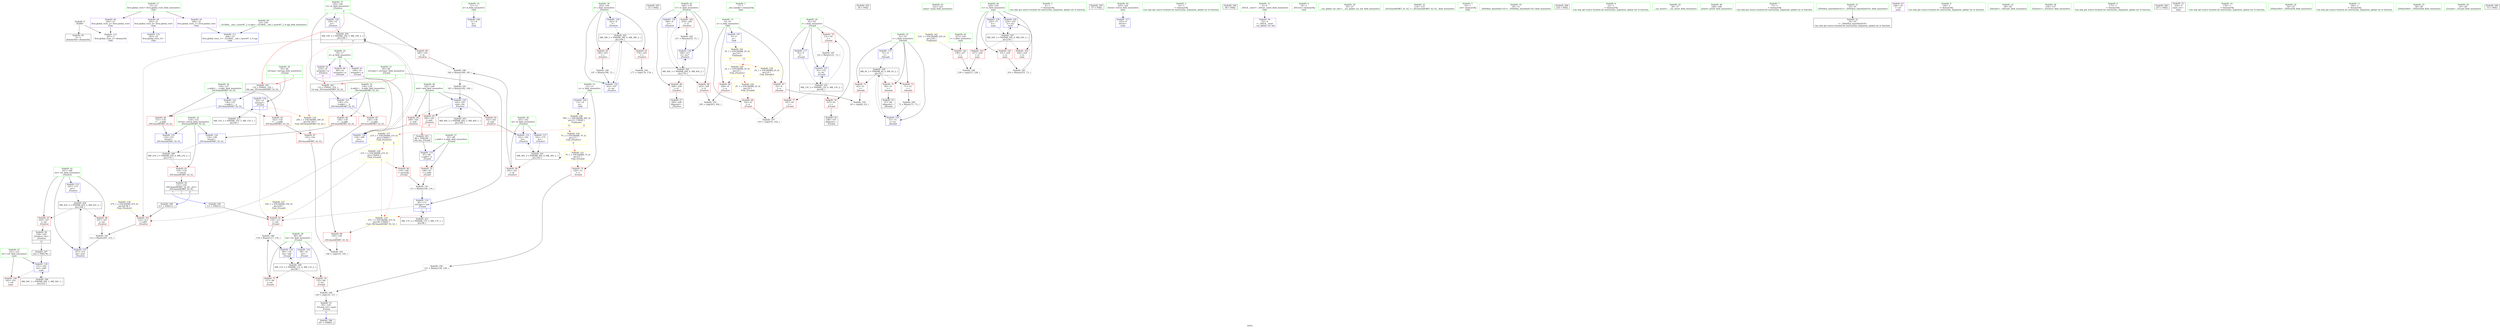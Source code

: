digraph "SVFG" {
	label="SVFG";

	Node0x563bafb5baf0 [shape=record,color=grey,label="{NodeID: 0\nNullPtr}"];
	Node0x563bafb5baf0 -> Node0x563bafb78050[style=solid];
	Node0x563bafb5baf0 -> Node0x563bafb77c20[style=solid];
	Node0x563bafb76f00 [shape=record,color=red,label="{NodeID: 97\n220\<--167\n\<--ret\n_Z5solvev\n}"];
	Node0x563bafb76f00 -> Node0x563bafb78730[style=solid];
	Node0x563bafb74fc0 [shape=record,color=green,label="{NodeID: 14\n11\<--12\nk\<--k_field_insensitive\nGlob }"];
	Node0x563bafb74fc0 -> Node0x563bafb77820[style=solid];
	Node0x563bafb7aa60 [shape=record,color=grey,label="{NodeID: 194\n177 = cmp(176, 178, )\n}"];
	Node0x563bafb77b20 [shape=record,color=blue,label="{NodeID: 111\n264\<--23\nllvm.global_ctors_1\<--_GLOBAL__sub_I_azure97_2_0.cpp\nGlob }"];
	Node0x563bafb75d60 [shape=record,color=green,label="{NodeID: 28\n89\<--90\nret\<--ret_field_insensitive\n_Z3cand\n}"];
	Node0x563bafb75d60 -> Node0x563bafb79590[style=solid];
	Node0x563bafb75d60 -> Node0x563bafb79660[style=solid];
	Node0x563bafb75d60 -> Node0x563bafb7c820[style=solid];
	Node0x563bafb75d60 -> Node0x563bafb7cb60[style=solid];
	Node0x563bafba1070 [shape=record,color=black,label="{NodeID: 291\n33 = PHI()\n}"];
	Node0x563bafb8bbb0 [shape=record,color=black,label="{NodeID: 208\nMR_23V_3 = PHI(MR_23V_4, MR_23V_2, )\npts\{135 \}\n}"];
	Node0x563bafb8bbb0 -> Node0x563bafb79b40[style=dashed];
	Node0x563bafb7cf70 [shape=record,color=blue,label="{NodeID: 125\n134\<--151\nretval\<--\n_ZSt3maxIdERKT_S2_S2_\n}"];
	Node0x563bafb7cf70 -> Node0x563bafb8bbb0[style=dashed];
	Node0x563bafb76920 [shape=record,color=green,label="{NodeID: 42\n169\<--170\ni1\<--i1_field_insensitive\n_Z5solvev\n}"];
	Node0x563bafb76920 -> Node0x563bafb76fd0[style=solid];
	Node0x563bafb76920 -> Node0x563bafb770a0[style=solid];
	Node0x563bafb76920 -> Node0x563bafb77170[style=solid];
	Node0x563bafb76920 -> Node0x563bafb7d6c0[style=solid];
	Node0x563bafb76920 -> Node0x563bafb7d860[style=solid];
	Node0x563bafb7dad0 [shape=record,color=blue,label="{NodeID: 139\n231\<--242\nret\<--call1\nmain\n}"];
	Node0x563bafb7dad0 -> Node0x563bafb77650[style=dashed];
	Node0x563bafb7dad0 -> Node0x563bafb8b1b0[style=dashed];
	Node0x563bafb78590 [shape=record,color=black,label="{NodeID: 56\n131\<--154\n_ZSt3maxIdERKT_S2_S2__ret\<--\n_ZSt3maxIdERKT_S2_S2_\n|{<s0>7|<s1>9}}"];
	Node0x563bafb78590:s0 -> Node0x563bafba1410[style=solid,color=blue];
	Node0x563bafb78590:s1 -> Node0x563bafba1910[style=solid,color=blue];
	Node0x563bafb79180 [shape=record,color=red,label="{NodeID: 70\n126\<--13\n\<--u\n_Z3cand\n}"];
	Node0x563bafb79180 -> Node0x563bafb80d30[style=solid];
	Node0x563bafb79ce0 [shape=record,color=red,label="{NodeID: 84\n151\<--136\n\<--__a.addr\n_ZSt3maxIdERKT_S2_S2_\n}"];
	Node0x563bafb79ce0 -> Node0x563bafb7cf70[style=solid];
	Node0x563bafb74050 [shape=record,color=green,label="{NodeID: 1\n7\<--1\n__dso_handle\<--dummyObj\nGlob }"];
	Node0x563bafb7ffb0 [shape=record,color=grey,label="{NodeID: 181\n213 = Binary(207, 212, )\n}"];
	Node0x563bafb7ffb0 -> Node0x563bafb7d790[style=solid];
	Node0x563bafb76fd0 [shape=record,color=red,label="{NodeID: 98\n203\<--169\n\<--i1\n_Z5solvev\n}"];
	Node0x563bafb76fd0 -> Node0x563bafb7a8e0[style=solid];
	Node0x563bafb750c0 [shape=record,color=green,label="{NodeID: 15\n13\<--15\nu\<--u_field_insensitive\nGlob }"];
	Node0x563bafb750c0 -> Node0x563bafb79180[style=solid];
	Node0x563bafb750c0 -> Node0x563bafb77920[style=solid];
	Node0x563bafb7abe0 [shape=record,color=grey,label="{NodeID: 195\n64 = cmp(62, 63, )\n}"];
	Node0x563bafb77c20 [shape=record,color=blue, style = dotted,label="{NodeID: 112\n265\<--3\nllvm.global_ctors_2\<--dummyVal\nGlob }"];
	Node0x563bafb75e30 [shape=record,color=green,label="{NodeID: 29\n91\<--92\ni\<--i_field_insensitive\n_Z3cand\n}"];
	Node0x563bafb75e30 -> Node0x563bafb79730[style=solid];
	Node0x563bafb75e30 -> Node0x563bafb79800[style=solid];
	Node0x563bafb75e30 -> Node0x563bafb798d0[style=solid];
	Node0x563bafb75e30 -> Node0x563bafb7c8f0[style=solid];
	Node0x563bafb75e30 -> Node0x563bafb7cc30[style=solid];
	Node0x563bafba1140 [shape=record,color=black,label="{NodeID: 292\n56 = PHI()\n}"];
	Node0x563bafb8c0b0 [shape=record,color=black,label="{NodeID: 209\nMR_11V_3 = PHI(MR_11V_4, MR_11V_2, )\npts\{90 \}\n}"];
	Node0x563bafb8c0b0 -> Node0x563bafb79590[style=dashed];
	Node0x563bafb8c0b0 -> Node0x563bafb79660[style=dashed];
	Node0x563bafb8c0b0 -> Node0x563bafb7cb60[style=dashed];
	Node0x563bafb7d040 [shape=record,color=blue,label="{NodeID: 126\n159\<--14\nlo\<--\n_Z5solvev\n}"];
	Node0x563bafb7d040 -> Node0x563bafb893b0[style=dashed];
	Node0x563bafb769f0 [shape=record,color=green,label="{NodeID: 43\n222\<--223\nmain\<--main_field_insensitive\n}"];
	Node0x563bafb7dba0 [shape=record,color=blue,label="{NodeID: 140\n229\<--252\ntc\<--inc\nmain\n}"];
	Node0x563bafb7dba0 -> Node0x563bafb8b6b0[style=dashed];
	Node0x563bafb78660 [shape=record,color=black,label="{NodeID: 57\n209\<--208\nidxprom\<--\n_Z5solvev\n}"];
	Node0x563bafb90500 [shape=record,color=yellow,style=double,label="{NodeID: 237\n21V_1 = ENCHI(MR_21V_0)\npts\{170000 \}\nFun[_Z5solvev]|{|<s1>8|<s2>9}}"];
	Node0x563bafb90500 -> Node0x563bafb77240[style=dashed];
	Node0x563bafb90500:s1 -> Node0x563bafb8fcf0[style=dashed,color=red];
	Node0x563bafb90500:s2 -> Node0x563bafb8f4b0[style=dashed,color=red];
	Node0x563bafb79250 [shape=record,color=red,label="{NodeID: 71\n62\<--51\n\<--i\n_Z4readv\n}"];
	Node0x563bafb79250 -> Node0x563bafb7abe0[style=solid];
	Node0x563bafb79db0 [shape=record,color=red,label="{NodeID: 85\n144\<--138\n\<--__b.addr\n_ZSt3maxIdERKT_S2_S2_\n}"];
	Node0x563bafb79db0 -> Node0x563bafb7a020[style=solid];
	Node0x563bafb740e0 [shape=record,color=green,label="{NodeID: 2\n9\<--1\n\<--dummyObj\nCan only get source location for instruction, argument, global var or function.}"];
	Node0x563bafb80130 [shape=record,color=grey,label="{NodeID: 182\n217 = Binary(216, 73, )\n}"];
	Node0x563bafb80130 -> Node0x563bafb7d860[style=solid];
	Node0x563bafb770a0 [shape=record,color=red,label="{NodeID: 99\n208\<--169\n\<--i1\n_Z5solvev\n}"];
	Node0x563bafb770a0 -> Node0x563bafb78660[style=solid];
	Node0x563bafb751c0 [shape=record,color=green,label="{NodeID: 16\n16\<--17\np\<--p_field_insensitive\nGlob }"];
	Node0x563bafb751c0 -> Node0x563bafb788d0[style=solid];
	Node0x563bafb751c0 -> Node0x563bafb789a0[style=solid];
	Node0x563bafb751c0 -> Node0x563bafb78a70[style=solid];
	Node0x563bafb7ad60 [shape=record,color=grey,label="{NodeID: 196\n129 = cmp(125, 127, )\n}"];
	Node0x563bafb7ad60 -> Node0x563bafb784c0[style=solid];
	Node0x563bafb77d20 [shape=record,color=blue,label="{NodeID: 113\n51\<--9\ni\<--\n_Z4readv\n}"];
	Node0x563bafb77d20 -> Node0x563bafb88eb0[style=dashed];
	Node0x563bafb75f00 [shape=record,color=green,label="{NodeID: 30\n93\<--94\nref.tmp\<--ref.tmp_field_insensitive\n_Z3cand\n|{|<s1>7}}"];
	Node0x563bafb75f00 -> Node0x563bafb7c9c0[style=solid];
	Node0x563bafb75f00:s1 -> Node0x563bafba1b50[style=solid,color=red];
	Node0x563bafba1210 [shape=record,color=black,label="{NodeID: 293\n57 = PHI()\n}"];
	Node0x563bafb8c5b0 [shape=record,color=black,label="{NodeID: 210\nMR_13V_3 = PHI(MR_13V_4, MR_13V_2, )\npts\{92 \}\n}"];
	Node0x563bafb8c5b0 -> Node0x563bafb79730[style=dashed];
	Node0x563bafb8c5b0 -> Node0x563bafb79800[style=dashed];
	Node0x563bafb8c5b0 -> Node0x563bafb798d0[style=dashed];
	Node0x563bafb8c5b0 -> Node0x563bafb7cc30[style=dashed];
	Node0x563bafb7d110 [shape=record,color=blue,label="{NodeID: 127\n161\<--173\nhi\<--\n_Z5solvev\n}"];
	Node0x563bafb7d110 -> Node0x563bafb898b0[style=dashed];
	Node0x563bafb76af0 [shape=record,color=green,label="{NodeID: 44\n225\<--226\nretval\<--retval_field_insensitive\nmain\n}"];
	Node0x563bafb76af0 -> Node0x563bafb7d930[style=solid];
	Node0x563bafb78730 [shape=record,color=black,label="{NodeID: 58\n158\<--220\n_Z5solvev_ret\<--\n_Z5solvev\n|{<s0>12}}"];
	Node0x563bafb78730:s0 -> Node0x563bafba16d0[style=solid,color=blue];
	Node0x563bafb905e0 [shape=record,color=yellow,style=double,label="{NodeID: 238\n47V_1 = ENCHI(MR_47V_0)\npts\{94 96 \}\nFun[_Z5solvev]}"];
	Node0x563bafb905e0 -> Node0x563bafb77240[style=dashed];
	Node0x563bafb79320 [shape=record,color=red,label="{NodeID: 72\n66\<--51\n\<--i\n_Z4readv\n}"];
	Node0x563bafb79320 -> Node0x563bafb78320[style=solid];
	Node0x563bafb79e80 [shape=record,color=red,label="{NodeID: 86\n148\<--138\n\<--__b.addr\n_ZSt3maxIdERKT_S2_S2_\n}"];
	Node0x563bafb79e80 -> Node0x563bafb7cea0[style=solid];
	Node0x563bafb74170 [shape=record,color=green,label="{NodeID: 3\n14\<--1\n\<--dummyObj\nCan only get source location for instruction, argument, global var or function.}"];
	Node0x563bafb802b0 [shape=record,color=grey,label="{NodeID: 183\n183 = Binary(182, 184, )\n}"];
	Node0x563bafb802b0 -> Node0x563bafb7d2b0[style=solid];
	Node0x563bafb77170 [shape=record,color=red,label="{NodeID: 100\n216\<--169\n\<--i1\n_Z5solvev\n}"];
	Node0x563bafb77170 -> Node0x563bafb80130[style=solid];
	Node0x563bafb752c0 [shape=record,color=green,label="{NodeID: 17\n21\<--25\nllvm.global_ctors\<--llvm.global_ctors_field_insensitive\nGlob }"];
	Node0x563bafb752c0 -> Node0x563bafb78c10[style=solid];
	Node0x563bafb752c0 -> Node0x563bafb78d10[style=solid];
	Node0x563bafb752c0 -> Node0x563bafb78e10[style=solid];
	Node0x563bafb7aee0 [shape=record,color=grey,label="{NodeID: 197\n103 = cmp(101, 102, )\n}"];
	Node0x563bafb7c6c0 [shape=record,color=blue,label="{NodeID: 114\n51\<--72\ni\<--inc\n_Z4readv\n}"];
	Node0x563bafb7c6c0 -> Node0x563bafb88eb0[style=dashed];
	Node0x563bafb75fd0 [shape=record,color=green,label="{NodeID: 31\n95\<--96\nref.tmp1\<--ref.tmp1_field_insensitive\n_Z3cand\n|{|<s1>7}}"];
	Node0x563bafb75fd0 -> Node0x563bafb7ca90[style=solid];
	Node0x563bafb75fd0:s1 -> Node0x563bafba1d90[style=solid,color=red];
	Node0x563bafba1310 [shape=record,color=black,label="{NodeID: 294\n69 = PHI()\n}"];
	Node0x563bafb8cab0 [shape=record,color=black,label="{NodeID: 211\nMR_15V_2 = PHI(MR_15V_3, MR_15V_1, )\npts\{94 \}\n}"];
	Node0x563bafb8cab0 -> Node0x563bafb7c9c0[style=dashed];
	Node0x563bafb7d1e0 [shape=record,color=blue,label="{NodeID: 128\n163\<--9\ni\<--\n_Z5solvev\n}"];
	Node0x563bafb7d1e0 -> Node0x563bafb89db0[style=dashed];
	Node0x563bafb76bc0 [shape=record,color=green,label="{NodeID: 45\n227\<--228\nt\<--t_field_insensitive\nmain\n}"];
	Node0x563bafb76bc0 -> Node0x563bafb77310[style=solid];
	Node0x563bafb78800 [shape=record,color=purple,label="{NodeID: 59\n32\<--4\n\<--_ZStL8__ioinit\n__cxx_global_var_init\n}"];
	Node0x563bafb906c0 [shape=record,color=yellow,style=double,label="{NodeID: 239\n2V_1 = ENCHI(MR_2V_0)\npts\{10 \}\nFun[_Z4readv]}"];
	Node0x563bafb906c0 -> Node0x563bafb78f10[style=dashed];
	Node0x563bafb793f0 [shape=record,color=red,label="{NodeID: 73\n71\<--51\n\<--i\n_Z4readv\n}"];
	Node0x563bafb793f0 -> Node0x563bafb80bb0[style=solid];
	Node0x563bafb79f50 [shape=record,color=red,label="{NodeID: 87\n143\<--142\n\<--\n_ZSt3maxIdERKT_S2_S2_\n}"];
	Node0x563bafb79f50 -> Node0x563bafb7a760[style=solid];
	Node0x563bafb74200 [shape=record,color=green,label="{NodeID: 4\n18\<--1\n_ZSt3cin\<--dummyObj\nGlob }"];
	Node0x563bafb80430 [shape=record,color=grey,label="{NodeID: 184\n197 = Binary(196, 73, )\n}"];
	Node0x563bafb80430 -> Node0x563bafb7d520[style=solid];
	Node0x563bafb77240 [shape=record,color=red,label="{NodeID: 101\n212\<--211\n\<--call5\n_Z5solvev\n}"];
	Node0x563bafb77240 -> Node0x563bafb7ffb0[style=solid];
	Node0x563bafb753c0 [shape=record,color=green,label="{NodeID: 18\n26\<--27\n__cxx_global_var_init\<--__cxx_global_var_init_field_insensitive\n}"];
	Node0x563bafb7b060 [shape=record,color=grey,label="{NodeID: 198\n239 = cmp(237, 238, )\n}"];
	Node0x563bafb7c750 [shape=record,color=blue,label="{NodeID: 115\n87\<--86\nx.addr\<--x\n_Z3cand\n}"];
	Node0x563bafb7c750 -> Node0x563bafb794c0[style=dashed];
	Node0x563bafb760a0 [shape=record,color=green,label="{NodeID: 32\n114\<--115\n_ZSt3maxIdERKT_S2_S2_\<--_ZSt3maxIdERKT_S2_S2__field_insensitive\n}"];
	Node0x563bafba1410 [shape=record,color=black,label="{NodeID: 295\n113 = PHI(131, )\n}"];
	Node0x563bafba1410 -> Node0x563bafb79a70[style=solid];
	Node0x563bafb8cfb0 [shape=record,color=black,label="{NodeID: 212\nMR_17V_2 = PHI(MR_17V_3, MR_17V_1, )\npts\{96 \}\n}"];
	Node0x563bafb8cfb0 -> Node0x563bafb7ca90[style=dashed];
	Node0x563bafb7d2b0 [shape=record,color=blue,label="{NodeID: 129\n165\<--183\nmid\<--div\n_Z5solvev\n}"];
	Node0x563bafb7d2b0 -> Node0x563bafb7a430[style=dashed];
	Node0x563bafb7d2b0 -> Node0x563bafb7a500[style=dashed];
	Node0x563bafb7d2b0 -> Node0x563bafb7a5d0[style=dashed];
	Node0x563bafb7d2b0 -> Node0x563bafb8a2b0[style=dashed];
	Node0x563bafb76c90 [shape=record,color=green,label="{NodeID: 46\n229\<--230\ntc\<--tc_field_insensitive\nmain\n}"];
	Node0x563bafb76c90 -> Node0x563bafb773e0[style=solid];
	Node0x563bafb76c90 -> Node0x563bafb774b0[style=solid];
	Node0x563bafb76c90 -> Node0x563bafb77580[style=solid];
	Node0x563bafb76c90 -> Node0x563bafb7da00[style=solid];
	Node0x563bafb76c90 -> Node0x563bafb7dba0[style=solid];
	Node0x563bafb788d0 [shape=record,color=purple,label="{NodeID: 60\n68\<--16\narrayidx\<--p\n_Z4readv\n}"];
	Node0x563bafb794c0 [shape=record,color=red,label="{NodeID: 74\n106\<--87\n\<--x.addr\n_Z3cand\n}"];
	Node0x563bafb794c0 -> Node0x563bafb80eb0[style=solid];
	Node0x563bafb7a020 [shape=record,color=red,label="{NodeID: 88\n145\<--144\n\<--\n_ZSt3maxIdERKT_S2_S2_\n}"];
	Node0x563bafb7a020 -> Node0x563bafb7a760[style=solid];
	Node0x563bafb74a40 [shape=record,color=green,label="{NodeID: 5\n19\<--1\n.str\<--dummyObj\nGlob }"];
	Node0x563bafb805b0 [shape=record,color=grey,label="{NodeID: 185\n252 = Binary(251, 73, )\n}"];
	Node0x563bafb805b0 -> Node0x563bafb7dba0[style=solid];
	Node0x563bafb77310 [shape=record,color=red,label="{NodeID: 102\n238\<--227\n\<--t\nmain\n}"];
	Node0x563bafb77310 -> Node0x563bafb7b060[style=solid];
	Node0x563bafb754c0 [shape=record,color=green,label="{NodeID: 19\n30\<--31\n_ZNSt8ios_base4InitC1Ev\<--_ZNSt8ios_base4InitC1Ev_field_insensitive\n}"];
	Node0x563bafb88eb0 [shape=record,color=black,label="{NodeID: 199\nMR_4V_3 = PHI(MR_4V_4, MR_4V_2, )\npts\{52 \}\n}"];
	Node0x563bafb88eb0 -> Node0x563bafb79250[style=dashed];
	Node0x563bafb88eb0 -> Node0x563bafb79320[style=dashed];
	Node0x563bafb88eb0 -> Node0x563bafb793f0[style=dashed];
	Node0x563bafb88eb0 -> Node0x563bafb7c6c0[style=dashed];
	Node0x563bafb7c820 [shape=record,color=blue,label="{NodeID: 116\n89\<--14\nret\<--\n_Z3cand\n}"];
	Node0x563bafb7c820 -> Node0x563bafb8c0b0[style=dashed];
	Node0x563bafb761a0 [shape=record,color=green,label="{NodeID: 33\n134\<--135\nretval\<--retval_field_insensitive\n_ZSt3maxIdERKT_S2_S2_\n}"];
	Node0x563bafb761a0 -> Node0x563bafb79b40[style=solid];
	Node0x563bafb761a0 -> Node0x563bafb7cea0[style=solid];
	Node0x563bafb761a0 -> Node0x563bafb7cf70[style=solid];
	Node0x563bafba1600 [shape=record,color=black,label="{NodeID: 296\n234 = PHI()\n}"];
	Node0x563bafb7d380 [shape=record,color=blue,label="{NodeID: 130\n159\<--189\nlo\<--\n_Z5solvev\n}"];
	Node0x563bafb7d380 -> Node0x563bafb893b0[style=dashed];
	Node0x563bafb76d60 [shape=record,color=green,label="{NodeID: 47\n231\<--232\nret\<--ret_field_insensitive\nmain\n}"];
	Node0x563bafb76d60 -> Node0x563bafb77650[style=solid];
	Node0x563bafb76d60 -> Node0x563bafb7dad0[style=solid];
	Node0x563bafb8fc10 [shape=record,color=yellow,style=double,label="{NodeID: 227\n19V_1 = ENCHI(MR_19V_0)\npts\{160 \}\nFun[_Z3cand]}"];
	Node0x563bafb8fc10 -> Node0x563bafb79a70[style=dashed];
	Node0x563bafb789a0 [shape=record,color=purple,label="{NodeID: 61\n109\<--16\narrayidx\<--p\n_Z3cand\n}"];
	Node0x563bafb789a0 -> Node0x563bafb799a0[style=solid];
	Node0x563bafb908b0 [shape=record,color=yellow,style=double,label="{NodeID: 241\n2V_1 = ENCHI(MR_2V_0)\npts\{10 \}\nFun[main]|{<s0>11|<s1>12}}"];
	Node0x563bafb908b0:s0 -> Node0x563bafb906c0[style=dashed,color=red];
	Node0x563bafb908b0:s1 -> Node0x563bafb8fdd0[style=dashed,color=red];
	Node0x563bafb79590 [shape=record,color=red,label="{NodeID: 75\n117\<--89\n\<--ret\n_Z3cand\n}"];
	Node0x563bafb79590 -> Node0x563bafb80730[style=solid];
	Node0x563bafb7a0f0 [shape=record,color=red,label="{NodeID: 89\n180\<--159\n\<--lo\n_Z5solvev\n}"];
	Node0x563bafb7a0f0 -> Node0x563bafb80a30[style=solid];
	Node0x563bafb74ad0 [shape=record,color=green,label="{NodeID: 6\n22\<--1\n\<--dummyObj\nCan only get source location for instruction, argument, global var or function.}"];
	Node0x563bafb80730 [shape=record,color=grey,label="{NodeID: 186\n118 = Binary(117, 116, )\n}"];
	Node0x563bafb80730 -> Node0x563bafb7cb60[style=solid];
	Node0x563bafb773e0 [shape=record,color=red,label="{NodeID: 103\n237\<--229\n\<--tc\nmain\n}"];
	Node0x563bafb773e0 -> Node0x563bafb7b060[style=solid];
	Node0x563bafb755c0 [shape=record,color=green,label="{NodeID: 20\n36\<--37\n__cxa_atexit\<--__cxa_atexit_field_insensitive\n}"];
	Node0x563bafb893b0 [shape=record,color=black,label="{NodeID: 200\nMR_19V_3 = PHI(MR_19V_5, MR_19V_2, )\npts\{160 \}\n|{|<s4>9}}"];
	Node0x563bafb893b0 -> Node0x563bafb7a0f0[style=dashed];
	Node0x563bafb893b0 -> Node0x563bafb77240[style=dashed];
	Node0x563bafb893b0 -> Node0x563bafb7d380[style=dashed];
	Node0x563bafb893b0 -> Node0x563bafb893b0[style=dashed];
	Node0x563bafb893b0:s4 -> Node0x563bafb8eb90[style=dashed,color=red];
	Node0x563bafb7c8f0 [shape=record,color=blue,label="{NodeID: 117\n91\<--9\ni\<--\n_Z3cand\n}"];
	Node0x563bafb7c8f0 -> Node0x563bafb8c5b0[style=dashed];
	Node0x563bafb76270 [shape=record,color=green,label="{NodeID: 34\n136\<--137\n__a.addr\<--__a.addr_field_insensitive\n_ZSt3maxIdERKT_S2_S2_\n}"];
	Node0x563bafb76270 -> Node0x563bafb79c10[style=solid];
	Node0x563bafb76270 -> Node0x563bafb79ce0[style=solid];
	Node0x563bafb76270 -> Node0x563bafb7cd00[style=solid];
	Node0x563bafba16d0 [shape=record,color=black,label="{NodeID: 297\n242 = PHI(158, )\n}"];
	Node0x563bafba16d0 -> Node0x563bafb7dad0[style=solid];
	Node0x563bafb7d450 [shape=record,color=blue,label="{NodeID: 131\n161\<--192\nhi\<--\n_Z5solvev\n}"];
	Node0x563bafb7d450 -> Node0x563bafb898b0[style=dashed];
	Node0x563bafb77e50 [shape=record,color=green,label="{NodeID: 48\n248\<--249\nprintf\<--printf_field_insensitive\n}"];
	Node0x563bafb8fcf0 [shape=record,color=yellow,style=double,label="{NodeID: 228\n21V_1 = ENCHI(MR_21V_0)\npts\{170000 \}\nFun[_Z3cand]|{|<s2>7}}"];
	Node0x563bafb8fcf0 -> Node0x563bafb799a0[style=dashed];
	Node0x563bafb8fcf0 -> Node0x563bafb79a70[style=dashed];
	Node0x563bafb8fcf0:s2 -> Node0x563bafb8f4b0[style=dashed,color=red];
	Node0x563bafb78a70 [shape=record,color=purple,label="{NodeID: 62\n210\<--16\narrayidx\<--p\n_Z5solvev\n|{<s0>9}}"];
	Node0x563bafb78a70:s0 -> Node0x563bafba1d90[style=solid,color=red];
	Node0x563bafb79660 [shape=record,color=red,label="{NodeID: 76\n125\<--89\n\<--ret\n_Z3cand\n}"];
	Node0x563bafb79660 -> Node0x563bafb7ad60[style=solid];
	Node0x563bafb7a1c0 [shape=record,color=red,label="{NodeID: 90\n181\<--161\n\<--hi\n_Z5solvev\n}"];
	Node0x563bafb7a1c0 -> Node0x563bafb80a30[style=solid];
	Node0x563bafb74b60 [shape=record,color=green,label="{NodeID: 7\n73\<--1\n\<--dummyObj\nCan only get source location for instruction, argument, global var or function.}"];
	Node0x563bafb808b0 [shape=record,color=grey,label="{NodeID: 187\n122 = Binary(121, 73, )\n}"];
	Node0x563bafb808b0 -> Node0x563bafb7cc30[style=solid];
	Node0x563bafb774b0 [shape=record,color=red,label="{NodeID: 104\n244\<--229\n\<--tc\nmain\n}"];
	Node0x563bafb756c0 [shape=record,color=green,label="{NodeID: 21\n35\<--41\n_ZNSt8ios_base4InitD1Ev\<--_ZNSt8ios_base4InitD1Ev_field_insensitive\n}"];
	Node0x563bafb756c0 -> Node0x563bafb78220[style=solid];
	Node0x563bafb898b0 [shape=record,color=black,label="{NodeID: 201\nMR_36V_3 = PHI(MR_36V_4, MR_36V_2, )\npts\{162 \}\n}"];
	Node0x563bafb898b0 -> Node0x563bafb7a1c0[style=dashed];
	Node0x563bafb898b0 -> Node0x563bafb7d450[style=dashed];
	Node0x563bafb898b0 -> Node0x563bafb898b0[style=dashed];
	Node0x563bafb7c9c0 [shape=record,color=blue,label="{NodeID: 118\n93\<--14\nref.tmp\<--\n_Z3cand\n|{|<s2>7}}"];
	Node0x563bafb7c9c0 -> Node0x563bafb79a70[style=dashed];
	Node0x563bafb7c9c0 -> Node0x563bafb8cab0[style=dashed];
	Node0x563bafb7c9c0:s2 -> Node0x563bafb8eb90[style=dashed,color=red];
	Node0x563bafb76340 [shape=record,color=green,label="{NodeID: 35\n138\<--139\n__b.addr\<--__b.addr_field_insensitive\n_ZSt3maxIdERKT_S2_S2_\n}"];
	Node0x563bafb76340 -> Node0x563bafb79db0[style=solid];
	Node0x563bafb76340 -> Node0x563bafb79e80[style=solid];
	Node0x563bafb76340 -> Node0x563bafb7cdd0[style=solid];
	Node0x563bafba1800 [shape=record,color=black,label="{NodeID: 298\n187 = PHI(85, )\n}"];
	Node0x563bafb7d520 [shape=record,color=blue,label="{NodeID: 132\n163\<--197\ni\<--inc\n_Z5solvev\n}"];
	Node0x563bafb7d520 -> Node0x563bafb89db0[style=dashed];
	Node0x563bafb77f50 [shape=record,color=green,label="{NodeID: 49\n23\<--259\n_GLOBAL__sub_I_azure97_2_0.cpp\<--_GLOBAL__sub_I_azure97_2_0.cpp_field_insensitive\n}"];
	Node0x563bafb77f50 -> Node0x563bafb77b20[style=solid];
	Node0x563bafb8fdd0 [shape=record,color=yellow,style=double,label="{NodeID: 229\n2V_1 = ENCHI(MR_2V_0)\npts\{10 \}\nFun[_Z5solvev]|{|<s1>8}}"];
	Node0x563bafb8fdd0 -> Node0x563bafb790b0[style=dashed];
	Node0x563bafb8fdd0:s1 -> Node0x563bafb8f5c0[style=dashed,color=red];
	Node0x563bafb78b40 [shape=record,color=purple,label="{NodeID: 63\n246\<--19\n\<--.str\nmain\n}"];
	Node0x563bafb90aa0 [shape=record,color=yellow,style=double,label="{NodeID: 243\n52V_1 = ENCHI(MR_52V_0)\npts\{228 \}\nFun[main]}"];
	Node0x563bafb90aa0 -> Node0x563bafb77310[style=dashed];
	Node0x563bafb79730 [shape=record,color=red,label="{NodeID: 77\n101\<--91\n\<--i\n_Z3cand\n}"];
	Node0x563bafb79730 -> Node0x563bafb7aee0[style=solid];
	Node0x563bafb7a290 [shape=record,color=red,label="{NodeID: 91\n176\<--163\n\<--i\n_Z5solvev\n}"];
	Node0x563bafb7a290 -> Node0x563bafb7aa60[style=solid];
	Node0x563bafb74bf0 [shape=record,color=green,label="{NodeID: 8\n128\<--1\n\<--dummyObj\nCan only get source location for instruction, argument, global var or function.}"];
	Node0x563bafb80a30 [shape=record,color=grey,label="{NodeID: 188\n182 = Binary(180, 181, )\n}"];
	Node0x563bafb80a30 -> Node0x563bafb802b0[style=solid];
	Node0x563bafb77580 [shape=record,color=red,label="{NodeID: 105\n251\<--229\n\<--tc\nmain\n}"];
	Node0x563bafb77580 -> Node0x563bafb805b0[style=solid];
	Node0x563bafb757c0 [shape=record,color=green,label="{NodeID: 22\n48\<--49\n_Z4readv\<--_Z4readv_field_insensitive\n}"];
	Node0x563bafb89db0 [shape=record,color=black,label="{NodeID: 202\nMR_38V_3 = PHI(MR_38V_4, MR_38V_2, )\npts\{164 \}\n}"];
	Node0x563bafb89db0 -> Node0x563bafb7a290[style=dashed];
	Node0x563bafb89db0 -> Node0x563bafb7a360[style=dashed];
	Node0x563bafb89db0 -> Node0x563bafb7d520[style=dashed];
	Node0x563bafb7ca90 [shape=record,color=blue,label="{NodeID: 119\n95\<--111\nref.tmp1\<--sub\n_Z3cand\n|{|<s2>7}}"];
	Node0x563bafb7ca90 -> Node0x563bafb79a70[style=dashed];
	Node0x563bafb7ca90 -> Node0x563bafb8cfb0[style=dashed];
	Node0x563bafb7ca90:s2 -> Node0x563bafb8f4b0[style=dashed,color=red];
	Node0x563bafb76410 [shape=record,color=green,label="{NodeID: 36\n156\<--157\n_Z5solvev\<--_Z5solvev_field_insensitive\n}"];
	Node0x563bafba1910 [shape=record,color=black,label="{NodeID: 299\n211 = PHI(131, )\n}"];
	Node0x563bafba1910 -> Node0x563bafb77240[style=solid];
	Node0x563bafb7d5f0 [shape=record,color=blue,label="{NodeID: 133\n167\<--173\nret\<--\n_Z5solvev\n}"];
	Node0x563bafb7d5f0 -> Node0x563bafb8a7b0[style=dashed];
	Node0x563bafb78050 [shape=record,color=black,label="{NodeID: 50\n2\<--3\ndummyVal\<--dummyVal\n}"];
	Node0x563bafb8fee0 [shape=record,color=yellow,style=double,label="{NodeID: 230\n7V_1 = ENCHI(MR_7V_0)\npts\{15 \}\nFun[_Z5solvev]|{<s0>8}}"];
	Node0x563bafb8fee0:s0 -> Node0x563bafb8f6d0[style=dashed,color=red];
	Node0x563bafb78c10 [shape=record,color=purple,label="{NodeID: 64\n263\<--21\nllvm.global_ctors_0\<--llvm.global_ctors\nGlob }"];
	Node0x563bafb78c10 -> Node0x563bafb77a20[style=solid];
	Node0x563bafb79800 [shape=record,color=red,label="{NodeID: 78\n107\<--91\n\<--i\n_Z3cand\n}"];
	Node0x563bafb79800 -> Node0x563bafb783f0[style=solid];
	Node0x563bafb7a360 [shape=record,color=red,label="{NodeID: 92\n196\<--163\n\<--i\n_Z5solvev\n}"];
	Node0x563bafb7a360 -> Node0x563bafb80430[style=solid];
	Node0x563bafb74c80 [shape=record,color=green,label="{NodeID: 9\n173\<--1\n\<--dummyObj\nCan only get source location for instruction, argument, global var or function.}"];
	Node0x563bafb80bb0 [shape=record,color=grey,label="{NodeID: 189\n72 = Binary(71, 73, )\n}"];
	Node0x563bafb80bb0 -> Node0x563bafb7c6c0[style=solid];
	Node0x563bafb77650 [shape=record,color=red,label="{NodeID: 106\n245\<--231\n\<--ret\nmain\n}"];
	Node0x563bafb758c0 [shape=record,color=green,label="{NodeID: 23\n51\<--52\ni\<--i_field_insensitive\n_Z4readv\n}"];
	Node0x563bafb758c0 -> Node0x563bafb79250[style=solid];
	Node0x563bafb758c0 -> Node0x563bafb79320[style=solid];
	Node0x563bafb758c0 -> Node0x563bafb793f0[style=solid];
	Node0x563bafb758c0 -> Node0x563bafb77d20[style=solid];
	Node0x563bafb758c0 -> Node0x563bafb7c6c0[style=solid];
	Node0x563bafb8a2b0 [shape=record,color=black,label="{NodeID: 203\nMR_40V_2 = PHI(MR_40V_3, MR_40V_1, )\npts\{166 \}\n}"];
	Node0x563bafb8a2b0 -> Node0x563bafb7d2b0[style=dashed];
	Node0x563bafb7cb60 [shape=record,color=blue,label="{NodeID: 120\n89\<--118\nret\<--add\n_Z3cand\n}"];
	Node0x563bafb7cb60 -> Node0x563bafb8c0b0[style=dashed];
	Node0x563bafb76510 [shape=record,color=green,label="{NodeID: 37\n159\<--160\nlo\<--lo_field_insensitive\n_Z5solvev\n|{|<s3>9}}"];
	Node0x563bafb76510 -> Node0x563bafb7a0f0[style=solid];
	Node0x563bafb76510 -> Node0x563bafb7d040[style=solid];
	Node0x563bafb76510 -> Node0x563bafb7d380[style=solid];
	Node0x563bafb76510:s3 -> Node0x563bafba1b50[style=solid,color=red];
	Node0x563bafba1a80 [shape=record,color=black,label="{NodeID: 300\n247 = PHI()\n}"];
	Node0x563bafb7d6c0 [shape=record,color=blue,label="{NodeID: 134\n169\<--9\ni1\<--\n_Z5solvev\n}"];
	Node0x563bafb7d6c0 -> Node0x563bafb8acb0[style=dashed];
	Node0x563bafb78150 [shape=record,color=black,label="{NodeID: 51\n224\<--9\nmain_ret\<--\nmain\n}"];
	Node0x563bafb78d10 [shape=record,color=purple,label="{NodeID: 65\n264\<--21\nllvm.global_ctors_1\<--llvm.global_ctors\nGlob }"];
	Node0x563bafb78d10 -> Node0x563bafb77b20[style=solid];
	Node0x563bafb798d0 [shape=record,color=red,label="{NodeID: 79\n121\<--91\n\<--i\n_Z3cand\n}"];
	Node0x563bafb798d0 -> Node0x563bafb808b0[style=solid];
	Node0x563bafb7a430 [shape=record,color=red,label="{NodeID: 93\n186\<--165\n\<--mid\n_Z5solvev\n|{<s0>8}}"];
	Node0x563bafb7a430:s0 -> Node0x563bafba1f10[style=solid,color=red];
	Node0x563bafb74d10 [shape=record,color=green,label="{NodeID: 10\n178\<--1\n\<--dummyObj\nCan only get source location for instruction, argument, global var or function.}"];
	Node0x563bafb80d30 [shape=record,color=grey,label="{NodeID: 190\n127 = Binary(126, 128, )\n}"];
	Node0x563bafb80d30 -> Node0x563bafb7ad60[style=solid];
	Node0x563bafb77720 [shape=record,color=blue,label="{NodeID: 107\n8\<--9\nn\<--\nGlob }"];
	Node0x563bafb77720 -> Node0x563bafb908b0[style=dashed];
	Node0x563bafb75990 [shape=record,color=green,label="{NodeID: 24\n54\<--55\n_ZNSirsERi\<--_ZNSirsERi_field_insensitive\n}"];
	Node0x563bafb8a7b0 [shape=record,color=black,label="{NodeID: 204\nMR_42V_3 = PHI(MR_42V_4, MR_42V_2, )\npts\{168 \}\n}"];
	Node0x563bafb8a7b0 -> Node0x563bafb76e30[style=dashed];
	Node0x563bafb8a7b0 -> Node0x563bafb76f00[style=dashed];
	Node0x563bafb8a7b0 -> Node0x563bafb7d790[style=dashed];
	Node0x563bafb7cc30 [shape=record,color=blue,label="{NodeID: 121\n91\<--122\ni\<--inc\n_Z3cand\n}"];
	Node0x563bafb7cc30 -> Node0x563bafb8c5b0[style=dashed];
	Node0x563bafb765e0 [shape=record,color=green,label="{NodeID: 38\n161\<--162\nhi\<--hi_field_insensitive\n_Z5solvev\n}"];
	Node0x563bafb765e0 -> Node0x563bafb7a1c0[style=solid];
	Node0x563bafb765e0 -> Node0x563bafb7d110[style=solid];
	Node0x563bafb765e0 -> Node0x563bafb7d450[style=solid];
	Node0x563bafba1b50 [shape=record,color=black,label="{NodeID: 301\n132 = PHI(93, 159, )\n0th arg _ZSt3maxIdERKT_S2_S2_ }"];
	Node0x563bafba1b50 -> Node0x563bafb7cd00[style=solid];
	Node0x563bafb8eb90 [shape=record,color=yellow,style=double,label="{NodeID: 218\n29V_1 = ENCHI(MR_29V_0)\npts\{94 160 \}\nFun[_ZSt3maxIdERKT_S2_S2_]}"];
	Node0x563bafb8eb90 -> Node0x563bafb79f50[style=dashed];
	Node0x563bafb7d790 [shape=record,color=blue,label="{NodeID: 135\n167\<--213\nret\<--mul\n_Z5solvev\n}"];
	Node0x563bafb7d790 -> Node0x563bafb8a7b0[style=dashed];
	Node0x563bafb78220 [shape=record,color=black,label="{NodeID: 52\n34\<--35\n\<--_ZNSt8ios_base4InitD1Ev\nCan only get source location for instruction, argument, global var or function.}"];
	Node0x563bafb78e10 [shape=record,color=purple,label="{NodeID: 66\n265\<--21\nllvm.global_ctors_2\<--llvm.global_ctors\nGlob }"];
	Node0x563bafb78e10 -> Node0x563bafb77c20[style=solid];
	Node0x563bafb90d40 [shape=record,color=yellow,style=double,label="{NodeID: 246\n58V_1 = ENCHI(MR_58V_0)\npts\{15 170000 \}\nFun[main]|{<s0>12|<s1>12}}"];
	Node0x563bafb90d40:s0 -> Node0x563bafb8fee0[style=dashed,color=red];
	Node0x563bafb90d40:s1 -> Node0x563bafb90500[style=dashed,color=red];
	Node0x563bafb799a0 [shape=record,color=red,label="{NodeID: 80\n110\<--109\n\<--arrayidx\n_Z3cand\n}"];
	Node0x563bafb799a0 -> Node0x563bafb80eb0[style=solid];
	Node0x563bafb7a500 [shape=record,color=red,label="{NodeID: 94\n189\<--165\n\<--mid\n_Z5solvev\n}"];
	Node0x563bafb7a500 -> Node0x563bafb7d380[style=solid];
	Node0x563bafb74da0 [shape=record,color=green,label="{NodeID: 11\n184\<--1\n\<--dummyObj\nCan only get source location for instruction, argument, global var or function.}"];
	Node0x563bafb80eb0 [shape=record,color=grey,label="{NodeID: 191\n111 = Binary(106, 110, )\n}"];
	Node0x563bafb80eb0 -> Node0x563bafb7ca90[style=solid];
	Node0x563bafb77820 [shape=record,color=blue,label="{NodeID: 108\n11\<--9\nk\<--\nGlob }"];
	Node0x563bafb75a90 [shape=record,color=green,label="{NodeID: 25\n58\<--59\n_ZNSirsERd\<--_ZNSirsERd_field_insensitive\n}"];
	Node0x563bafb8acb0 [shape=record,color=black,label="{NodeID: 205\nMR_44V_3 = PHI(MR_44V_4, MR_44V_2, )\npts\{170 \}\n}"];
	Node0x563bafb8acb0 -> Node0x563bafb76fd0[style=dashed];
	Node0x563bafb8acb0 -> Node0x563bafb770a0[style=dashed];
	Node0x563bafb8acb0 -> Node0x563bafb77170[style=dashed];
	Node0x563bafb8acb0 -> Node0x563bafb7d860[style=dashed];
	Node0x563bafb7cd00 [shape=record,color=blue,label="{NodeID: 122\n136\<--132\n__a.addr\<--__a\n_ZSt3maxIdERKT_S2_S2_\n}"];
	Node0x563bafb7cd00 -> Node0x563bafb79c10[style=dashed];
	Node0x563bafb7cd00 -> Node0x563bafb79ce0[style=dashed];
	Node0x563bafb766b0 [shape=record,color=green,label="{NodeID: 39\n163\<--164\ni\<--i_field_insensitive\n_Z5solvev\n}"];
	Node0x563bafb766b0 -> Node0x563bafb7a290[style=solid];
	Node0x563bafb766b0 -> Node0x563bafb7a360[style=solid];
	Node0x563bafb766b0 -> Node0x563bafb7d1e0[style=solid];
	Node0x563bafb766b0 -> Node0x563bafb7d520[style=solid];
	Node0x563bafba1d90 [shape=record,color=black,label="{NodeID: 302\n133 = PHI(95, 210, )\n1st arg _ZSt3maxIdERKT_S2_S2_ }"];
	Node0x563bafba1d90 -> Node0x563bafb7cdd0[style=solid];
	Node0x563bafb8f4b0 [shape=record,color=yellow,style=double,label="{NodeID: 219\n31V_1 = ENCHI(MR_31V_0)\npts\{96 170000 \}\nFun[_ZSt3maxIdERKT_S2_S2_]}"];
	Node0x563bafb8f4b0 -> Node0x563bafb7a020[style=dashed];
	Node0x563bafb7d860 [shape=record,color=blue,label="{NodeID: 136\n169\<--217\ni1\<--inc7\n_Z5solvev\n}"];
	Node0x563bafb7d860 -> Node0x563bafb8acb0[style=dashed];
	Node0x563bafb78320 [shape=record,color=black,label="{NodeID: 53\n67\<--66\nidxprom\<--\n_Z4readv\n}"];
	Node0x563bafb78f10 [shape=record,color=red,label="{NodeID: 67\n63\<--8\n\<--n\n_Z4readv\n}"];
	Node0x563bafb78f10 -> Node0x563bafb7abe0[style=solid];
	Node0x563bafb79a70 [shape=record,color=red,label="{NodeID: 81\n116\<--113\n\<--call\n_Z3cand\n}"];
	Node0x563bafb79a70 -> Node0x563bafb80730[style=solid];
	Node0x563bafb7a5d0 [shape=record,color=red,label="{NodeID: 95\n192\<--165\n\<--mid\n_Z5solvev\n}"];
	Node0x563bafb7a5d0 -> Node0x563bafb7d450[style=solid];
	Node0x563bafb74e30 [shape=record,color=green,label="{NodeID: 12\n4\<--6\n_ZStL8__ioinit\<--_ZStL8__ioinit_field_insensitive\nGlob }"];
	Node0x563bafb74e30 -> Node0x563bafb78800[style=solid];
	Node0x563bafb7a760 [shape=record,color=grey,label="{NodeID: 192\n146 = cmp(143, 145, )\n}"];
	Node0x563bafb77920 [shape=record,color=blue,label="{NodeID: 109\n13\<--14\nu\<--\nGlob }"];
	Node0x563bafb77920 -> Node0x563bafb90d40[style=dashed];
	Node0x563bafb75b90 [shape=record,color=green,label="{NodeID: 26\n83\<--84\n_Z3cand\<--_Z3cand_field_insensitive\n}"];
	Node0x563bafb8b1b0 [shape=record,color=black,label="{NodeID: 206\nMR_56V_2 = PHI(MR_56V_3, MR_56V_1, )\npts\{232 \}\n}"];
	Node0x563bafb8b1b0 -> Node0x563bafb7dad0[style=dashed];
	Node0x563bafb7cdd0 [shape=record,color=blue,label="{NodeID: 123\n138\<--133\n__b.addr\<--__b\n_ZSt3maxIdERKT_S2_S2_\n}"];
	Node0x563bafb7cdd0 -> Node0x563bafb79db0[style=dashed];
	Node0x563bafb7cdd0 -> Node0x563bafb79e80[style=dashed];
	Node0x563bafb76780 [shape=record,color=green,label="{NodeID: 40\n165\<--166\nmid\<--mid_field_insensitive\n_Z5solvev\n}"];
	Node0x563bafb76780 -> Node0x563bafb7a430[style=solid];
	Node0x563bafb76780 -> Node0x563bafb7a500[style=solid];
	Node0x563bafb76780 -> Node0x563bafb7a5d0[style=solid];
	Node0x563bafb76780 -> Node0x563bafb7d2b0[style=solid];
	Node0x563bafba1f10 [shape=record,color=black,label="{NodeID: 303\n86 = PHI(186, )\n0th arg _Z3cand }"];
	Node0x563bafba1f10 -> Node0x563bafb7c750[style=solid];
	Node0x563bafb8f5c0 [shape=record,color=yellow,style=double,label="{NodeID: 220\n2V_1 = ENCHI(MR_2V_0)\npts\{10 \}\nFun[_Z3cand]}"];
	Node0x563bafb8f5c0 -> Node0x563bafb78fe0[style=dashed];
	Node0x563bafb7d930 [shape=record,color=blue,label="{NodeID: 137\n225\<--9\nretval\<--\nmain\n}"];
	Node0x563bafb783f0 [shape=record,color=black,label="{NodeID: 54\n108\<--107\nidxprom\<--\n_Z3cand\n}"];
	Node0x563bafb78fe0 [shape=record,color=red,label="{NodeID: 68\n102\<--8\n\<--n\n_Z3cand\n}"];
	Node0x563bafb78fe0 -> Node0x563bafb7aee0[style=solid];
	Node0x563bafb79b40 [shape=record,color=red,label="{NodeID: 82\n154\<--134\n\<--retval\n_ZSt3maxIdERKT_S2_S2_\n}"];
	Node0x563bafb79b40 -> Node0x563bafb78590[style=solid];
	Node0x563bafb76e30 [shape=record,color=red,label="{NodeID: 96\n207\<--167\n\<--ret\n_Z5solvev\n}"];
	Node0x563bafb76e30 -> Node0x563bafb7ffb0[style=solid];
	Node0x563bafb74ec0 [shape=record,color=green,label="{NodeID: 13\n8\<--10\nn\<--n_field_insensitive\nGlob }"];
	Node0x563bafb74ec0 -> Node0x563bafb78f10[style=solid];
	Node0x563bafb74ec0 -> Node0x563bafb78fe0[style=solid];
	Node0x563bafb74ec0 -> Node0x563bafb790b0[style=solid];
	Node0x563bafb74ec0 -> Node0x563bafb77720[style=solid];
	Node0x563bafb7a8e0 [shape=record,color=grey,label="{NodeID: 193\n205 = cmp(203, 204, )\n}"];
	Node0x563bafb77a20 [shape=record,color=blue,label="{NodeID: 110\n263\<--22\nllvm.global_ctors_0\<--\nGlob }"];
	Node0x563bafb75c90 [shape=record,color=green,label="{NodeID: 27\n87\<--88\nx.addr\<--x.addr_field_insensitive\n_Z3cand\n}"];
	Node0x563bafb75c90 -> Node0x563bafb794c0[style=solid];
	Node0x563bafb75c90 -> Node0x563bafb7c750[style=solid];
	Node0x563baf92f6f0 [shape=record,color=black,label="{NodeID: 290\n53 = PHI()\n}"];
	Node0x563bafb8b6b0 [shape=record,color=black,label="{NodeID: 207\nMR_54V_3 = PHI(MR_54V_4, MR_54V_2, )\npts\{230 \}\n}"];
	Node0x563bafb8b6b0 -> Node0x563bafb773e0[style=dashed];
	Node0x563bafb8b6b0 -> Node0x563bafb774b0[style=dashed];
	Node0x563bafb8b6b0 -> Node0x563bafb77580[style=dashed];
	Node0x563bafb8b6b0 -> Node0x563bafb7dba0[style=dashed];
	Node0x563bafb7cea0 [shape=record,color=blue,label="{NodeID: 124\n134\<--148\nretval\<--\n_ZSt3maxIdERKT_S2_S2_\n}"];
	Node0x563bafb7cea0 -> Node0x563bafb8bbb0[style=dashed];
	Node0x563bafb76850 [shape=record,color=green,label="{NodeID: 41\n167\<--168\nret\<--ret_field_insensitive\n_Z5solvev\n}"];
	Node0x563bafb76850 -> Node0x563bafb76e30[style=solid];
	Node0x563bafb76850 -> Node0x563bafb76f00[style=solid];
	Node0x563bafb76850 -> Node0x563bafb7d5f0[style=solid];
	Node0x563bafb76850 -> Node0x563bafb7d790[style=solid];
	Node0x563bafb8f6d0 [shape=record,color=yellow,style=double,label="{NodeID: 221\n7V_1 = ENCHI(MR_7V_0)\npts\{15 \}\nFun[_Z3cand]}"];
	Node0x563bafb8f6d0 -> Node0x563bafb79180[style=dashed];
	Node0x563bafb7da00 [shape=record,color=blue,label="{NodeID: 138\n229\<--73\ntc\<--\nmain\n}"];
	Node0x563bafb7da00 -> Node0x563bafb8b6b0[style=dashed];
	Node0x563bafb784c0 [shape=record,color=black,label="{NodeID: 55\n85\<--129\n_Z3cand_ret\<--cmp3\n_Z3cand\n|{<s0>8}}"];
	Node0x563bafb784c0:s0 -> Node0x563bafba1800[style=solid,color=blue];
	Node0x563bafb790b0 [shape=record,color=red,label="{NodeID: 69\n204\<--8\n\<--n\n_Z5solvev\n}"];
	Node0x563bafb790b0 -> Node0x563bafb7a8e0[style=solid];
	Node0x563bafb79c10 [shape=record,color=red,label="{NodeID: 83\n142\<--136\n\<--__a.addr\n_ZSt3maxIdERKT_S2_S2_\n}"];
	Node0x563bafb79c10 -> Node0x563bafb79f50[style=solid];
}
